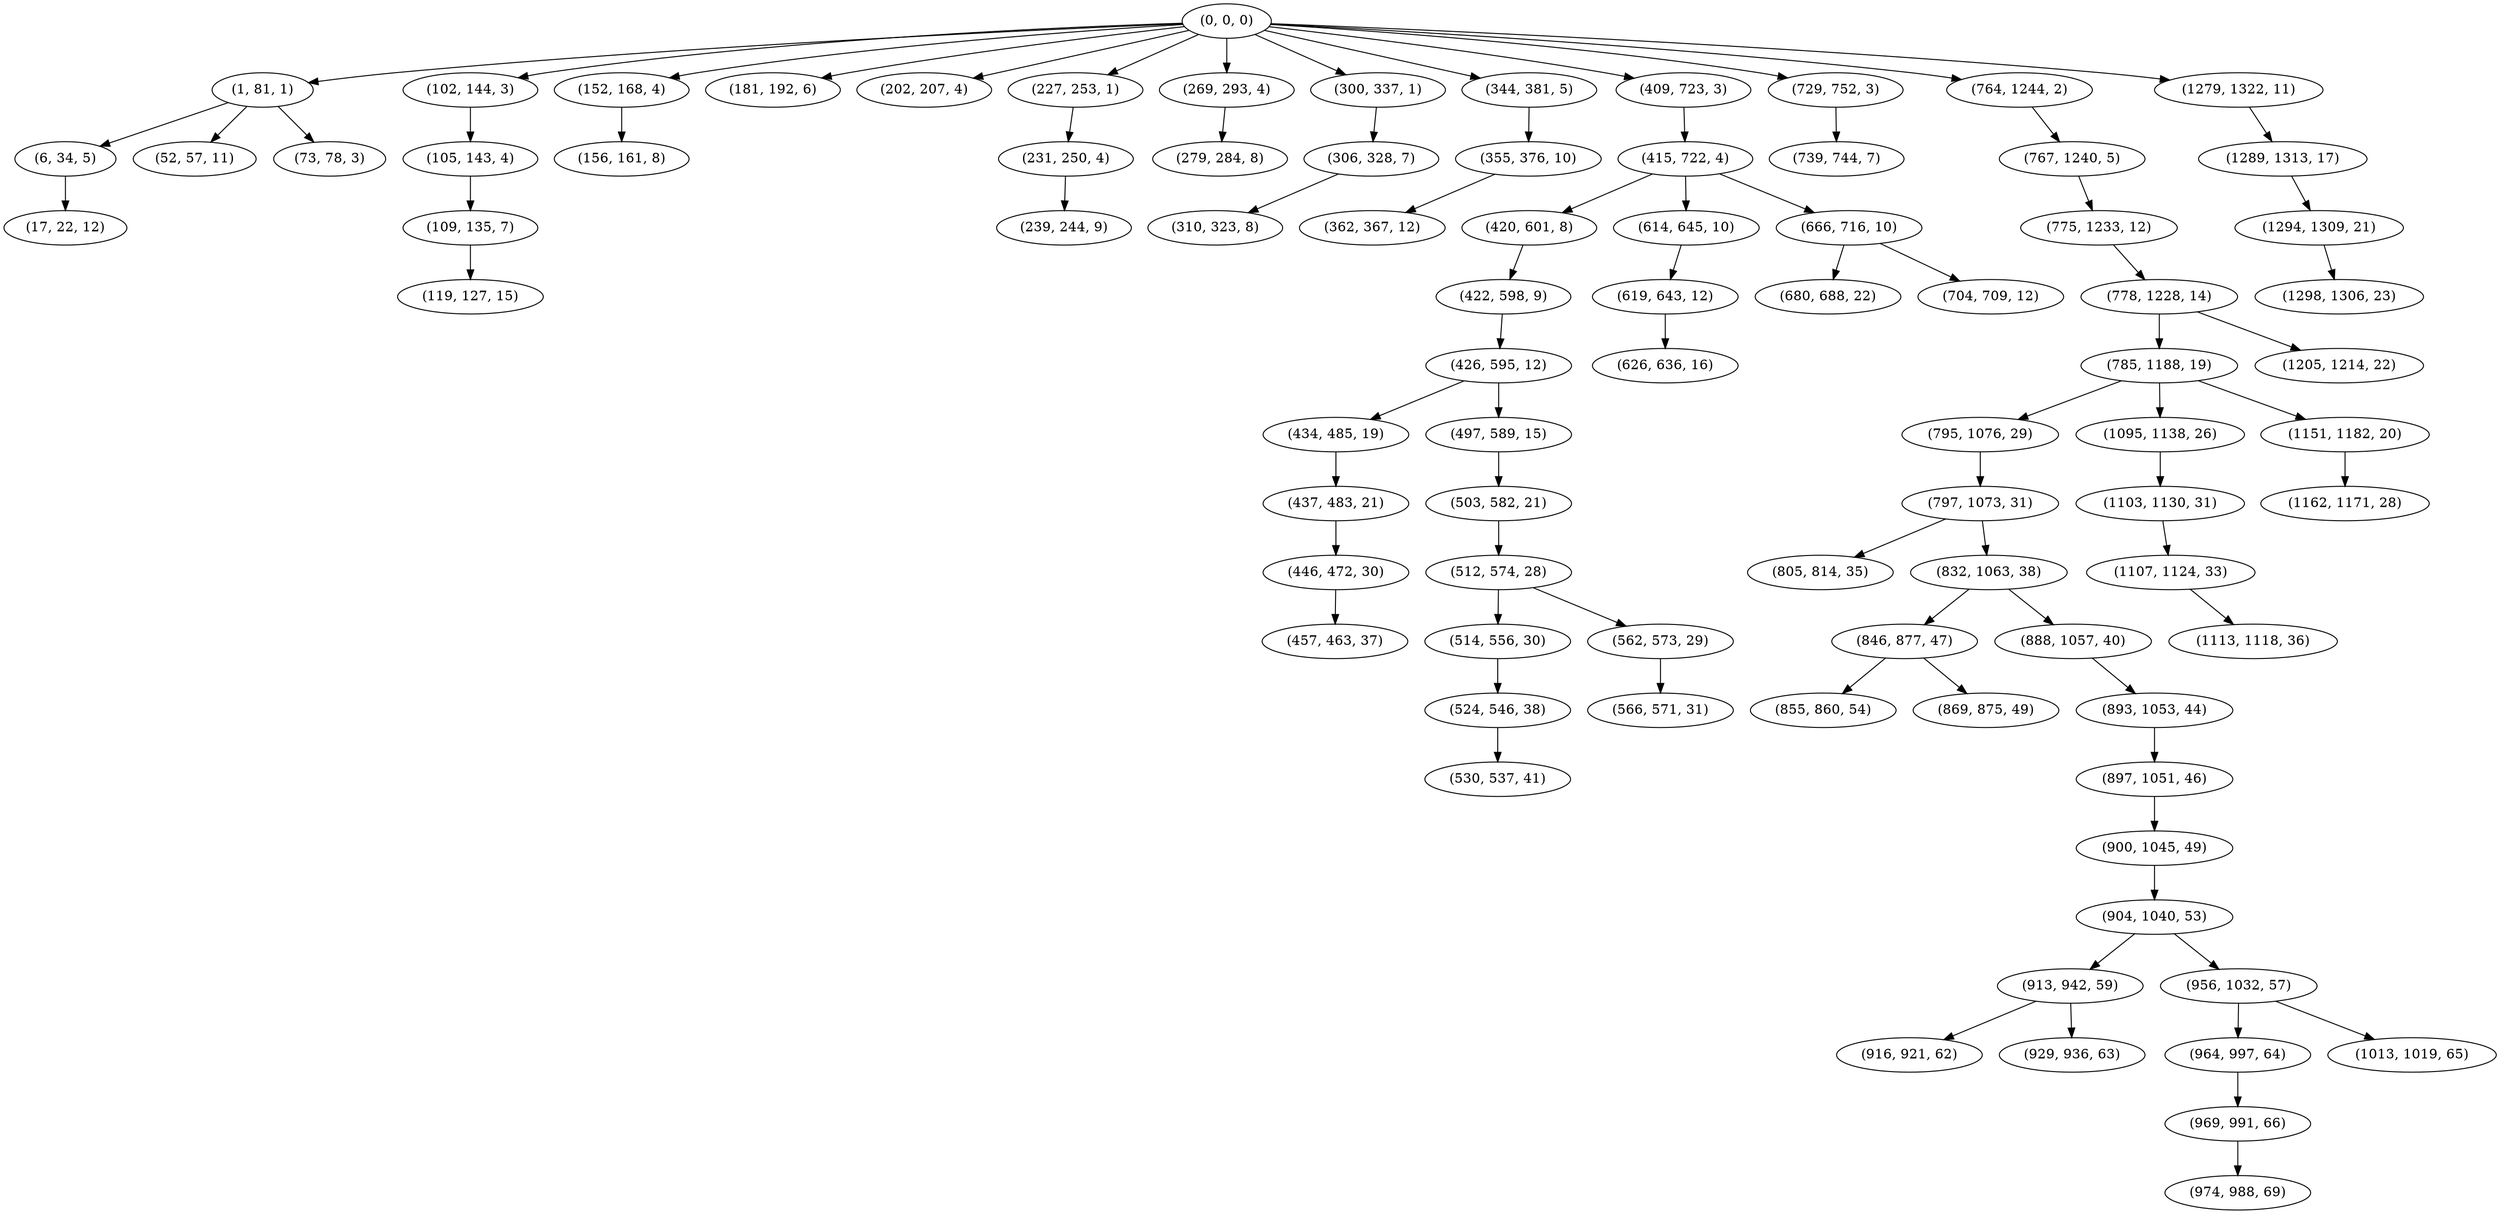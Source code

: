 digraph tree {
    "(0, 0, 0)";
    "(1, 81, 1)";
    "(6, 34, 5)";
    "(17, 22, 12)";
    "(52, 57, 11)";
    "(73, 78, 3)";
    "(102, 144, 3)";
    "(105, 143, 4)";
    "(109, 135, 7)";
    "(119, 127, 15)";
    "(152, 168, 4)";
    "(156, 161, 8)";
    "(181, 192, 6)";
    "(202, 207, 4)";
    "(227, 253, 1)";
    "(231, 250, 4)";
    "(239, 244, 9)";
    "(269, 293, 4)";
    "(279, 284, 8)";
    "(300, 337, 1)";
    "(306, 328, 7)";
    "(310, 323, 8)";
    "(344, 381, 5)";
    "(355, 376, 10)";
    "(362, 367, 12)";
    "(409, 723, 3)";
    "(415, 722, 4)";
    "(420, 601, 8)";
    "(422, 598, 9)";
    "(426, 595, 12)";
    "(434, 485, 19)";
    "(437, 483, 21)";
    "(446, 472, 30)";
    "(457, 463, 37)";
    "(497, 589, 15)";
    "(503, 582, 21)";
    "(512, 574, 28)";
    "(514, 556, 30)";
    "(524, 546, 38)";
    "(530, 537, 41)";
    "(562, 573, 29)";
    "(566, 571, 31)";
    "(614, 645, 10)";
    "(619, 643, 12)";
    "(626, 636, 16)";
    "(666, 716, 10)";
    "(680, 688, 22)";
    "(704, 709, 12)";
    "(729, 752, 3)";
    "(739, 744, 7)";
    "(764, 1244, 2)";
    "(767, 1240, 5)";
    "(775, 1233, 12)";
    "(778, 1228, 14)";
    "(785, 1188, 19)";
    "(795, 1076, 29)";
    "(797, 1073, 31)";
    "(805, 814, 35)";
    "(832, 1063, 38)";
    "(846, 877, 47)";
    "(855, 860, 54)";
    "(869, 875, 49)";
    "(888, 1057, 40)";
    "(893, 1053, 44)";
    "(897, 1051, 46)";
    "(900, 1045, 49)";
    "(904, 1040, 53)";
    "(913, 942, 59)";
    "(916, 921, 62)";
    "(929, 936, 63)";
    "(956, 1032, 57)";
    "(964, 997, 64)";
    "(969, 991, 66)";
    "(974, 988, 69)";
    "(1013, 1019, 65)";
    "(1095, 1138, 26)";
    "(1103, 1130, 31)";
    "(1107, 1124, 33)";
    "(1113, 1118, 36)";
    "(1151, 1182, 20)";
    "(1162, 1171, 28)";
    "(1205, 1214, 22)";
    "(1279, 1322, 11)";
    "(1289, 1313, 17)";
    "(1294, 1309, 21)";
    "(1298, 1306, 23)";
    "(0, 0, 0)" -> "(1, 81, 1)";
    "(0, 0, 0)" -> "(102, 144, 3)";
    "(0, 0, 0)" -> "(152, 168, 4)";
    "(0, 0, 0)" -> "(181, 192, 6)";
    "(0, 0, 0)" -> "(202, 207, 4)";
    "(0, 0, 0)" -> "(227, 253, 1)";
    "(0, 0, 0)" -> "(269, 293, 4)";
    "(0, 0, 0)" -> "(300, 337, 1)";
    "(0, 0, 0)" -> "(344, 381, 5)";
    "(0, 0, 0)" -> "(409, 723, 3)";
    "(0, 0, 0)" -> "(729, 752, 3)";
    "(0, 0, 0)" -> "(764, 1244, 2)";
    "(0, 0, 0)" -> "(1279, 1322, 11)";
    "(1, 81, 1)" -> "(6, 34, 5)";
    "(1, 81, 1)" -> "(52, 57, 11)";
    "(1, 81, 1)" -> "(73, 78, 3)";
    "(6, 34, 5)" -> "(17, 22, 12)";
    "(102, 144, 3)" -> "(105, 143, 4)";
    "(105, 143, 4)" -> "(109, 135, 7)";
    "(109, 135, 7)" -> "(119, 127, 15)";
    "(152, 168, 4)" -> "(156, 161, 8)";
    "(227, 253, 1)" -> "(231, 250, 4)";
    "(231, 250, 4)" -> "(239, 244, 9)";
    "(269, 293, 4)" -> "(279, 284, 8)";
    "(300, 337, 1)" -> "(306, 328, 7)";
    "(306, 328, 7)" -> "(310, 323, 8)";
    "(344, 381, 5)" -> "(355, 376, 10)";
    "(355, 376, 10)" -> "(362, 367, 12)";
    "(409, 723, 3)" -> "(415, 722, 4)";
    "(415, 722, 4)" -> "(420, 601, 8)";
    "(415, 722, 4)" -> "(614, 645, 10)";
    "(415, 722, 4)" -> "(666, 716, 10)";
    "(420, 601, 8)" -> "(422, 598, 9)";
    "(422, 598, 9)" -> "(426, 595, 12)";
    "(426, 595, 12)" -> "(434, 485, 19)";
    "(426, 595, 12)" -> "(497, 589, 15)";
    "(434, 485, 19)" -> "(437, 483, 21)";
    "(437, 483, 21)" -> "(446, 472, 30)";
    "(446, 472, 30)" -> "(457, 463, 37)";
    "(497, 589, 15)" -> "(503, 582, 21)";
    "(503, 582, 21)" -> "(512, 574, 28)";
    "(512, 574, 28)" -> "(514, 556, 30)";
    "(512, 574, 28)" -> "(562, 573, 29)";
    "(514, 556, 30)" -> "(524, 546, 38)";
    "(524, 546, 38)" -> "(530, 537, 41)";
    "(562, 573, 29)" -> "(566, 571, 31)";
    "(614, 645, 10)" -> "(619, 643, 12)";
    "(619, 643, 12)" -> "(626, 636, 16)";
    "(666, 716, 10)" -> "(680, 688, 22)";
    "(666, 716, 10)" -> "(704, 709, 12)";
    "(729, 752, 3)" -> "(739, 744, 7)";
    "(764, 1244, 2)" -> "(767, 1240, 5)";
    "(767, 1240, 5)" -> "(775, 1233, 12)";
    "(775, 1233, 12)" -> "(778, 1228, 14)";
    "(778, 1228, 14)" -> "(785, 1188, 19)";
    "(778, 1228, 14)" -> "(1205, 1214, 22)";
    "(785, 1188, 19)" -> "(795, 1076, 29)";
    "(785, 1188, 19)" -> "(1095, 1138, 26)";
    "(785, 1188, 19)" -> "(1151, 1182, 20)";
    "(795, 1076, 29)" -> "(797, 1073, 31)";
    "(797, 1073, 31)" -> "(805, 814, 35)";
    "(797, 1073, 31)" -> "(832, 1063, 38)";
    "(832, 1063, 38)" -> "(846, 877, 47)";
    "(832, 1063, 38)" -> "(888, 1057, 40)";
    "(846, 877, 47)" -> "(855, 860, 54)";
    "(846, 877, 47)" -> "(869, 875, 49)";
    "(888, 1057, 40)" -> "(893, 1053, 44)";
    "(893, 1053, 44)" -> "(897, 1051, 46)";
    "(897, 1051, 46)" -> "(900, 1045, 49)";
    "(900, 1045, 49)" -> "(904, 1040, 53)";
    "(904, 1040, 53)" -> "(913, 942, 59)";
    "(904, 1040, 53)" -> "(956, 1032, 57)";
    "(913, 942, 59)" -> "(916, 921, 62)";
    "(913, 942, 59)" -> "(929, 936, 63)";
    "(956, 1032, 57)" -> "(964, 997, 64)";
    "(956, 1032, 57)" -> "(1013, 1019, 65)";
    "(964, 997, 64)" -> "(969, 991, 66)";
    "(969, 991, 66)" -> "(974, 988, 69)";
    "(1095, 1138, 26)" -> "(1103, 1130, 31)";
    "(1103, 1130, 31)" -> "(1107, 1124, 33)";
    "(1107, 1124, 33)" -> "(1113, 1118, 36)";
    "(1151, 1182, 20)" -> "(1162, 1171, 28)";
    "(1279, 1322, 11)" -> "(1289, 1313, 17)";
    "(1289, 1313, 17)" -> "(1294, 1309, 21)";
    "(1294, 1309, 21)" -> "(1298, 1306, 23)";
}
